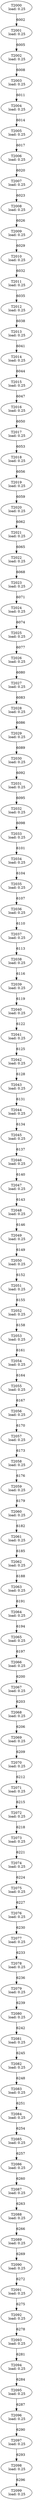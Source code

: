 digraph taskgraph {
	T2000 [label= "T2000\n load: 0.25"];
	T2001 [label= "T2001\n load: 0.25"];
	T2000 -> T2001[label=6002];
	T2002 [label= "T2002\n load: 0.25"];
	T2001 -> T2002[label=6005];
	T2003 [label= "T2003\n load: 0.25"];
	T2002 -> T2003[label=6008];
	T2004 [label= "T2004\n load: 0.25"];
	T2003 -> T2004[label=6011];
	T2005 [label= "T2005\n load: 0.25"];
	T2004 -> T2005[label=6014];
	T2006 [label= "T2006\n load: 0.25"];
	T2005 -> T2006[label=6017];
	T2007 [label= "T2007\n load: 0.25"];
	T2006 -> T2007[label=6020];
	T2008 [label= "T2008\n load: 0.25"];
	T2007 -> T2008[label=6023];
	T2009 [label= "T2009\n load: 0.25"];
	T2008 -> T2009[label=6026];
	T2010 [label= "T2010\n load: 0.25"];
	T2009 -> T2010[label=6029];
	T2011 [label= "T2011\n load: 0.25"];
	T2010 -> T2011[label=6032];
	T2012 [label= "T2012\n load: 0.25"];
	T2011 -> T2012[label=6035];
	T2013 [label= "T2013\n load: 0.25"];
	T2012 -> T2013[label=6038];
	T2014 [label= "T2014\n load: 0.25"];
	T2013 -> T2014[label=6041];
	T2015 [label= "T2015\n load: 0.25"];
	T2014 -> T2015[label=6044];
	T2016 [label= "T2016\n load: 0.25"];
	T2015 -> T2016[label=6047];
	T2017 [label= "T2017\n load: 0.25"];
	T2016 -> T2017[label=6050];
	T2018 [label= "T2018\n load: 0.25"];
	T2017 -> T2018[label=6053];
	T2019 [label= "T2019\n load: 0.25"];
	T2018 -> T2019[label=6056];
	T2020 [label= "T2020\n load: 0.25"];
	T2019 -> T2020[label=6059];
	T2021 [label= "T2021\n load: 0.25"];
	T2020 -> T2021[label=6062];
	T2022 [label= "T2022\n load: 0.25"];
	T2021 -> T2022[label=6065];
	T2023 [label= "T2023\n load: 0.25"];
	T2022 -> T2023[label=6068];
	T2024 [label= "T2024\n load: 0.25"];
	T2023 -> T2024[label=6071];
	T2025 [label= "T2025\n load: 0.25"];
	T2024 -> T2025[label=6074];
	T2026 [label= "T2026\n load: 0.25"];
	T2025 -> T2026[label=6077];
	T2027 [label= "T2027\n load: 0.25"];
	T2026 -> T2027[label=6080];
	T2028 [label= "T2028\n load: 0.25"];
	T2027 -> T2028[label=6083];
	T2029 [label= "T2029\n load: 0.25"];
	T2028 -> T2029[label=6086];
	T2030 [label= "T2030\n load: 0.25"];
	T2029 -> T2030[label=6089];
	T2031 [label= "T2031\n load: 0.25"];
	T2030 -> T2031[label=6092];
	T2032 [label= "T2032\n load: 0.25"];
	T2031 -> T2032[label=6095];
	T2033 [label= "T2033\n load: 0.25"];
	T2032 -> T2033[label=6098];
	T2034 [label= "T2034\n load: 0.25"];
	T2033 -> T2034[label=6101];
	T2035 [label= "T2035\n load: 0.25"];
	T2034 -> T2035[label=6104];
	T2036 [label= "T2036\n load: 0.25"];
	T2035 -> T2036[label=6107];
	T2037 [label= "T2037\n load: 0.25"];
	T2036 -> T2037[label=6110];
	T2038 [label= "T2038\n load: 0.25"];
	T2037 -> T2038[label=6113];
	T2039 [label= "T2039\n load: 0.25"];
	T2038 -> T2039[label=6116];
	T2040 [label= "T2040\n load: 0.25"];
	T2039 -> T2040[label=6119];
	T2041 [label= "T2041\n load: 0.25"];
	T2040 -> T2041[label=6122];
	T2042 [label= "T2042\n load: 0.25"];
	T2041 -> T2042[label=6125];
	T2043 [label= "T2043\n load: 0.25"];
	T2042 -> T2043[label=6128];
	T2044 [label= "T2044\n load: 0.25"];
	T2043 -> T2044[label=6131];
	T2045 [label= "T2045\n load: 0.25"];
	T2044 -> T2045[label=6134];
	T2046 [label= "T2046\n load: 0.25"];
	T2045 -> T2046[label=6137];
	T2047 [label= "T2047\n load: 0.25"];
	T2046 -> T2047[label=6140];
	T2048 [label= "T2048\n load: 0.25"];
	T2047 -> T2048[label=6143];
	T2049 [label= "T2049\n load: 0.25"];
	T2048 -> T2049[label=6146];
	T2050 [label= "T2050\n load: 0.25"];
	T2049 -> T2050[label=6149];
	T2051 [label= "T2051\n load: 0.25"];
	T2050 -> T2051[label=6152];
	T2052 [label= "T2052\n load: 0.25"];
	T2051 -> T2052[label=6155];
	T2053 [label= "T2053\n load: 0.25"];
	T2052 -> T2053[label=6158];
	T2054 [label= "T2054\n load: 0.25"];
	T2053 -> T2054[label=6161];
	T2055 [label= "T2055\n load: 0.25"];
	T2054 -> T2055[label=6164];
	T2056 [label= "T2056\n load: 0.25"];
	T2055 -> T2056[label=6167];
	T2057 [label= "T2057\n load: 0.25"];
	T2056 -> T2057[label=6170];
	T2058 [label= "T2058\n load: 0.25"];
	T2057 -> T2058[label=6173];
	T2059 [label= "T2059\n load: 0.25"];
	T2058 -> T2059[label=6176];
	T2060 [label= "T2060\n load: 0.25"];
	T2059 -> T2060[label=6179];
	T2061 [label= "T2061\n load: 0.25"];
	T2060 -> T2061[label=6182];
	T2062 [label= "T2062\n load: 0.25"];
	T2061 -> T2062[label=6185];
	T2063 [label= "T2063\n load: 0.25"];
	T2062 -> T2063[label=6188];
	T2064 [label= "T2064\n load: 0.25"];
	T2063 -> T2064[label=6191];
	T2065 [label= "T2065\n load: 0.25"];
	T2064 -> T2065[label=6194];
	T2066 [label= "T2066\n load: 0.25"];
	T2065 -> T2066[label=6197];
	T2067 [label= "T2067\n load: 0.25"];
	T2066 -> T2067[label=6200];
	T2068 [label= "T2068\n load: 0.25"];
	T2067 -> T2068[label=6203];
	T2069 [label= "T2069\n load: 0.25"];
	T2068 -> T2069[label=6206];
	T2070 [label= "T2070\n load: 0.25"];
	T2069 -> T2070[label=6209];
	T2071 [label= "T2071\n load: 0.25"];
	T2070 -> T2071[label=6212];
	T2072 [label= "T2072\n load: 0.25"];
	T2071 -> T2072[label=6215];
	T2073 [label= "T2073\n load: 0.25"];
	T2072 -> T2073[label=6218];
	T2074 [label= "T2074\n load: 0.25"];
	T2073 -> T2074[label=6221];
	T2075 [label= "T2075\n load: 0.25"];
	T2074 -> T2075[label=6224];
	T2076 [label= "T2076\n load: 0.25"];
	T2075 -> T2076[label=6227];
	T2077 [label= "T2077\n load: 0.25"];
	T2076 -> T2077[label=6230];
	T2078 [label= "T2078\n load: 0.25"];
	T2077 -> T2078[label=6233];
	T2079 [label= "T2079\n load: 0.25"];
	T2078 -> T2079[label=6236];
	T2080 [label= "T2080\n load: 0.25"];
	T2079 -> T2080[label=6239];
	T2081 [label= "T2081\n load: 0.25"];
	T2080 -> T2081[label=6242];
	T2082 [label= "T2082\n load: 0.25"];
	T2081 -> T2082[label=6245];
	T2083 [label= "T2083\n load: 0.25"];
	T2082 -> T2083[label=6248];
	T2084 [label= "T2084\n load: 0.25"];
	T2083 -> T2084[label=6251];
	T2085 [label= "T2085\n load: 0.25"];
	T2084 -> T2085[label=6254];
	T2086 [label= "T2086\n load: 0.25"];
	T2085 -> T2086[label=6257];
	T2087 [label= "T2087\n load: 0.25"];
	T2086 -> T2087[label=6260];
	T2088 [label= "T2088\n load: 0.25"];
	T2087 -> T2088[label=6263];
	T2089 [label= "T2089\n load: 0.25"];
	T2088 -> T2089[label=6266];
	T2090 [label= "T2090\n load: 0.25"];
	T2089 -> T2090[label=6269];
	T2091 [label= "T2091\n load: 0.25"];
	T2090 -> T2091[label=6272];
	T2092 [label= "T2092\n load: 0.25"];
	T2091 -> T2092[label=6275];
	T2093 [label= "T2093\n load: 0.25"];
	T2092 -> T2093[label=6278];
	T2094 [label= "T2094\n load: 0.25"];
	T2093 -> T2094[label=6281];
	T2095 [label= "T2095\n load: 0.25"];
	T2094 -> T2095[label=6284];
	T2096 [label= "T2096\n load: 0.25"];
	T2095 -> T2096[label=6287];
	T2097 [label= "T2097\n load: 0.25"];
	T2096 -> T2097[label=6290];
	T2098 [label= "T2098\n load: 0.25"];
	T2097 -> T2098[label=6293];
	T2099 [label= "T2099\n load: 0.25"];
	T2098 -> T2099[label=6296];
}